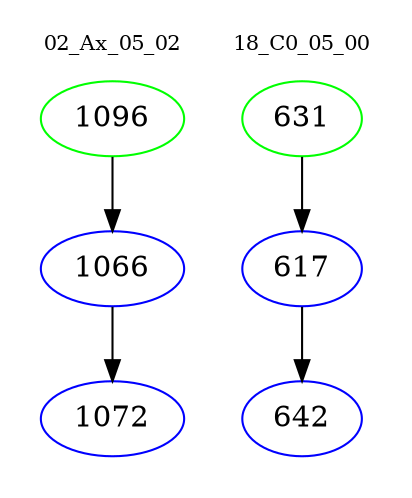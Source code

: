 digraph{
subgraph cluster_0 {
color = white
label = "02_Ax_05_02";
fontsize=10;
T0_1096 [label="1096", color="green"]
T0_1096 -> T0_1066 [color="black"]
T0_1066 [label="1066", color="blue"]
T0_1066 -> T0_1072 [color="black"]
T0_1072 [label="1072", color="blue"]
}
subgraph cluster_1 {
color = white
label = "18_C0_05_00";
fontsize=10;
T1_631 [label="631", color="green"]
T1_631 -> T1_617 [color="black"]
T1_617 [label="617", color="blue"]
T1_617 -> T1_642 [color="black"]
T1_642 [label="642", color="blue"]
}
}
